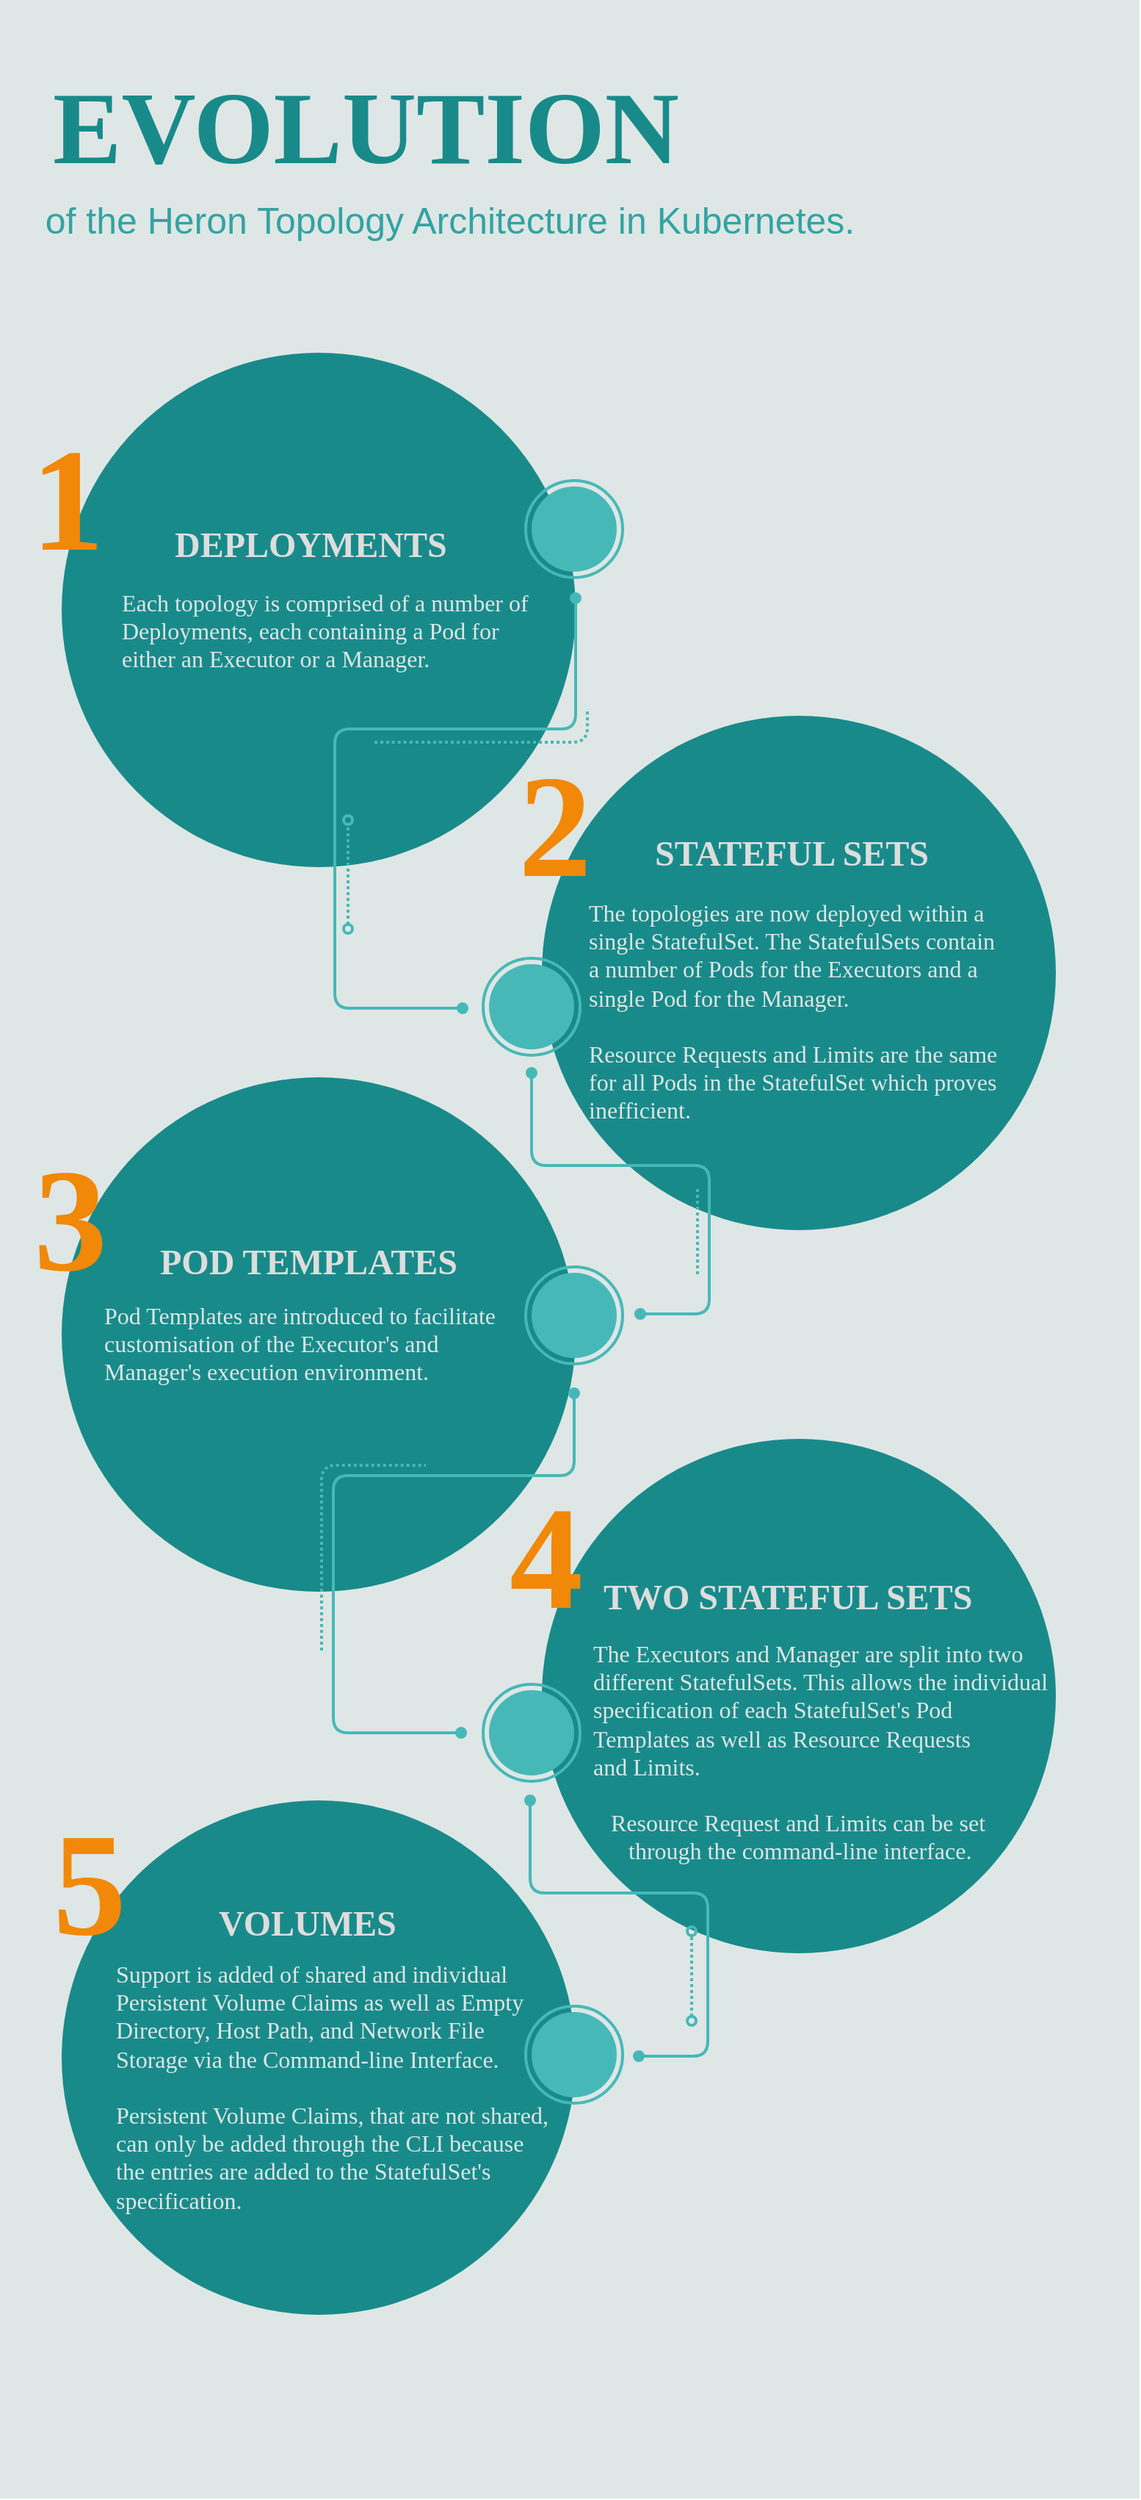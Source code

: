 <mxfile version="15.8.7" type="device"><diagram id="6a731a19-8d31-9384-78a2-239565b7b9f0" name="Page-1"><mxGraphModel dx="796" dy="1708" grid="1" gridSize="10" guides="1" tooltips="1" connect="1" arrows="1" fold="1" page="1" pageScale="1" pageWidth="827" pageHeight="1169" background="none" math="0" shadow="0"><root><mxCell id="0"/><mxCell id="1" parent="0"/><mxCell id="979" value="" style="whiteSpace=wrap;html=1;strokeColor=none;fillColor=#dee7e5;fontFamily=Verdana;fontSize=24;fontColor=#FFFFFF;align=center;" parent="1" vertex="1"><mxGeometry x="854" y="31" width="776" height="1700" as="geometry"/></mxCell><mxCell id="980" value="" style="ellipse;whiteSpace=wrap;html=1;fontFamily=Verdana;fontSize=16;fontColor=#DDDDDD;strokeColor=none;fillColor=#198a8a;" parent="1" vertex="1"><mxGeometry x="896" y="271" width="350" height="350" as="geometry"/></mxCell><mxCell id="981" value="" style="ellipse;whiteSpace=wrap;html=1;fontFamily=Verdana;fontSize=16;fontColor=#DDDDDD;strokeColor=none;fillColor=#198a8a;" parent="1" vertex="1"><mxGeometry x="896" y="764" width="350" height="350" as="geometry"/></mxCell><mxCell id="982" value="" style="ellipse;whiteSpace=wrap;html=1;fontFamily=Verdana;fontSize=16;fontColor=#DDDDDD;strokeColor=none;fillColor=#198a8a;" parent="1" vertex="1"><mxGeometry x="896" y="1256" width="350" height="350" as="geometry"/></mxCell><mxCell id="983" value="" style="ellipse;whiteSpace=wrap;html=1;fontFamily=Verdana;fontSize=16;fontColor=#DDDDDD;strokeColor=none;fillColor=#198a8a;" parent="1" vertex="1"><mxGeometry x="1223" y="1010" width="350" height="350" as="geometry"/></mxCell><mxCell id="984" value="" style="ellipse;whiteSpace=wrap;html=1;fontFamily=Verdana;fontSize=16;fontColor=#DDDDDD;strokeColor=none;fillColor=#198a8a;" parent="1" vertex="1"><mxGeometry x="1223" y="518" width="350" height="350" as="geometry"/></mxCell><mxCell id="985" value="DEPLOYMENTS" style="text;html=1;resizable=0;points=[];autosize=1;align=left;verticalAlign=top;spacingTop=-4;fontSize=24;fontFamily=Verdana;fontColor=#DDDDDD;fontStyle=1" parent="1" vertex="1"><mxGeometry x="971" y="385" width="200" height="30" as="geometry"/></mxCell><mxCell id="986" value="1&amp;nbsp;" style="text;html=1;resizable=0;points=[];autosize=1;align=left;verticalAlign=top;spacingTop=-4;fontSize=100;fontFamily=Verdana;fontColor=#F18808;fontStyle=1" parent="1" vertex="1"><mxGeometry x="873" y="309" width="110" height="120" as="geometry"/></mxCell><mxCell id="987" value="2" style="text;html=1;resizable=0;points=[];autosize=1;align=left;verticalAlign=top;spacingTop=-4;fontSize=100;fontFamily=Verdana;fontColor=#F18808;fontStyle=1" parent="1" vertex="1"><mxGeometry x="1205" y="531" width="74" height="120" as="geometry"/></mxCell><mxCell id="988" value="3" style="text;html=1;resizable=0;points=[];autosize=1;align=left;verticalAlign=top;spacingTop=-4;fontSize=100;fontFamily=Verdana;fontColor=#F18808;fontStyle=1" parent="1" vertex="1"><mxGeometry x="875" y="799" width="74" height="120" as="geometry"/></mxCell><mxCell id="989" value="4" style="text;html=1;resizable=0;points=[];autosize=1;align=left;verticalAlign=top;spacingTop=-4;fontSize=100;fontFamily=Verdana;fontColor=#F18808;fontStyle=1" parent="1" vertex="1"><mxGeometry x="1199" y="1029" width="74" height="120" as="geometry"/></mxCell><mxCell id="990" value="5" style="text;html=1;resizable=0;points=[];autosize=1;align=left;verticalAlign=top;spacingTop=-4;fontSize=100;fontFamily=Verdana;fontColor=#F18808;fontStyle=1" parent="1" vertex="1"><mxGeometry x="888" y="1251" width="74" height="120" as="geometry"/></mxCell><mxCell id="991" value="&lt;div style=&quot;text-align: justify ; line-height: 120%&quot;&gt;&lt;font style=&quot;line-height: 120%&quot; color=&quot;#dee7e5&quot;&gt;Each topology is comprised of a number of&lt;/font&gt;&lt;/div&gt;&lt;div style=&quot;text-align: justify ; line-height: 120%&quot;&gt;&lt;font color=&quot;#dee7e5&quot;&gt;&lt;font style=&quot;line-height: 120%&quot;&gt;Deployments, each&amp;nbsp;&lt;/font&gt;&lt;span&gt;containing a Pod for&lt;/span&gt;&lt;/font&gt;&lt;/div&gt;&lt;div style=&quot;text-align: justify ; line-height: 120%&quot;&gt;&lt;font color=&quot;#dee7e5&quot;&gt;&lt;span&gt;either an Executor or a&amp;nbsp;&lt;/span&gt;&lt;span&gt;Manager.&lt;/span&gt;&lt;/font&gt;&lt;/div&gt;" style="text;resizable=0;points=[];autosize=1;align=left;verticalAlign=top;spacingTop=-4;fontSize=16;fontFamily=Verdana;fontColor=#888888;html=1;" parent="1" vertex="1"><mxGeometry x="935" y="429" width="290" height="60" as="geometry"/></mxCell><mxCell id="992" value="&lt;b&gt;&lt;font style=&quot;font-size: 70px&quot; color=&quot;#198a8a&quot;&gt;EVOLUTION&lt;/font&gt;&lt;/b&gt;" style="whiteSpace=wrap;html=1;strokeColor=none;fillColor=none;fontFamily=Verdana;fontSize=70;fontColor=#dddddd;align=left;" parent="1" vertex="1"><mxGeometry x="888" y="79" width="700" height="78" as="geometry"/></mxCell><mxCell id="994" value="&lt;div style=&quot;line-height: 150%&quot;&gt;STATEFUL SETS&lt;/div&gt;" style="text;html=1;resizable=0;points=[];autosize=1;align=left;verticalAlign=top;spacingTop=-4;fontSize=24;fontFamily=Verdana;fontColor=#DDDDDD;fontStyle=1" parent="1" vertex="1"><mxGeometry x="1298" y="591" width="200" height="40" as="geometry"/></mxCell><mxCell id="995" value="&lt;div&gt;POD TEMPLATES&lt;/div&gt;" style="text;html=1;resizable=0;points=[];autosize=1;align=left;verticalAlign=top;spacingTop=-4;fontSize=24;fontFamily=Verdana;fontColor=#DDDDDD;fontStyle=1" parent="1" vertex="1"><mxGeometry x="961" y="873" width="220" height="30" as="geometry"/></mxCell><mxCell id="996" value="&lt;div style=&quot;line-height: 150%&quot;&gt;TWO STATEFUL SETS&lt;/div&gt;" style="text;html=1;resizable=0;points=[];autosize=1;align=left;verticalAlign=top;spacingTop=-4;fontSize=24;fontFamily=Verdana;fontColor=#DDDDDD;fontStyle=1" parent="1" vertex="1"><mxGeometry x="1263" y="1097" width="270" height="40" as="geometry"/></mxCell><mxCell id="997" value="&lt;div style=&quot;line-height: 150%&quot;&gt;VOLUMES&lt;/div&gt;" style="text;html=1;resizable=0;points=[];autosize=1;align=left;verticalAlign=top;spacingTop=-4;fontSize=24;fontFamily=Verdana;fontColor=#DDDDDD;fontStyle=1" parent="1" vertex="1"><mxGeometry x="1001" y="1319" width="140" height="40" as="geometry"/></mxCell><mxCell id="1000" value="&lt;div style=&quot;line-height: 120%&quot;&gt;&lt;font style=&quot;line-height: 120%&quot; color=&quot;#dee7e5&quot;&gt;&lt;div style=&quot;text-align: justify&quot;&gt;The topologies are now deployed within a&lt;/div&gt;&lt;div style=&quot;text-align: justify&quot;&gt;single StatefulSet. The StatefulSets contain&lt;/div&gt;&lt;div style=&quot;text-align: justify&quot;&gt;a number of&amp;nbsp;&lt;span&gt;Pods for the Executors and a&lt;/span&gt;&lt;/div&gt;&lt;div style=&quot;text-align: justify&quot;&gt;&lt;span&gt;single Pod for the Manager.&lt;/span&gt;&lt;/div&gt;&lt;div style=&quot;text-align: justify&quot;&gt;&lt;span&gt;&lt;br&gt;&lt;/span&gt;&lt;/div&gt;&lt;div style=&quot;text-align: justify&quot;&gt;&lt;span&gt;Resource Requests and Limits are the same&lt;/span&gt;&lt;/div&gt;&lt;div style=&quot;text-align: justify&quot;&gt;&lt;span&gt;for all Pods in the StatefulSet which proves&lt;/span&gt;&lt;/div&gt;&lt;div style=&quot;text-align: justify&quot;&gt;&lt;span&gt;inefficient.&lt;/span&gt;&lt;/div&gt;&lt;/font&gt;&lt;/div&gt;" style="text;resizable=0;points=[];autosize=1;align=left;verticalAlign=top;spacingTop=-4;fontSize=16;fontFamily=Verdana;fontColor=#888888;html=1;" parent="1" vertex="1"><mxGeometry x="1253" y="640" width="290" height="150" as="geometry"/></mxCell><mxCell id="1002" value="&lt;div style=&quot;text-align: justify&quot;&gt;&lt;span&gt;&lt;font color=&quot;#dee7e5&quot;&gt;Pod Templates are introduced to facilitate&lt;/font&gt;&lt;/span&gt;&lt;/div&gt;&lt;div style=&quot;text-align: justify&quot;&gt;&lt;span&gt;&lt;font color=&quot;#dee7e5&quot;&gt;customisation of the Executor's and&lt;/font&gt;&lt;/span&gt;&lt;/div&gt;&lt;div style=&quot;text-align: justify&quot;&gt;&lt;span&gt;&lt;font color=&quot;#dee7e5&quot;&gt;Manager's execution environment.&amp;nbsp;&lt;/font&gt;&lt;/span&gt;&lt;/div&gt;" style="text;html=1;resizable=0;points=[];autosize=1;align=left;verticalAlign=top;spacingTop=-4;fontSize=16;fontColor=#888888;fontFamily=Verdana;" parent="1" vertex="1"><mxGeometry x="923" y="914" width="280" height="60" as="geometry"/></mxCell><mxCell id="1003" value="&lt;div style=&quot;text-align: justify&quot;&gt;&lt;span&gt;&lt;font color=&quot;#dee7e5&quot;&gt;The Executors and Manager are split into two&lt;/font&gt;&lt;/span&gt;&lt;/div&gt;&lt;div style=&quot;text-align: justify&quot;&gt;&lt;span&gt;&lt;font color=&quot;#dee7e5&quot;&gt;different StatefulSets. This allows the individual&lt;/font&gt;&lt;/span&gt;&lt;/div&gt;&lt;div style=&quot;text-align: justify&quot;&gt;&lt;span&gt;&lt;font color=&quot;#dee7e5&quot;&gt;specification of each StatefulSet's Pod&lt;/font&gt;&lt;/span&gt;&lt;/div&gt;&lt;div style=&quot;text-align: justify&quot;&gt;&lt;span&gt;&lt;font color=&quot;#dee7e5&quot;&gt;Templates as well as Resource Requests&lt;/font&gt;&lt;/span&gt;&lt;/div&gt;&lt;div style=&quot;text-align: justify&quot;&gt;&lt;span&gt;&lt;font color=&quot;#dee7e5&quot;&gt;and Limits.&lt;/font&gt;&lt;/span&gt;&lt;/div&gt;&lt;div style=&quot;text-align: justify&quot;&gt;&lt;font color=&quot;#dee7e5&quot;&gt;&lt;br&gt;&lt;/font&gt;&lt;/div&gt;&lt;div style=&quot;text-align: justify&quot;&gt;&lt;span&gt;&lt;font color=&quot;#dee7e5&quot;&gt;&amp;nbsp; &amp;nbsp;Resource Request and Limits can be set&lt;/font&gt;&lt;/span&gt;&lt;/div&gt;&lt;div style=&quot;text-align: justify&quot;&gt;&lt;span&gt;&lt;font color=&quot;#dee7e5&quot;&gt;&amp;nbsp; &amp;nbsp; &amp;nbsp; through the command-line interface.&lt;/font&gt;&lt;/span&gt;&lt;/div&gt;" style="text;html=1;resizable=0;points=[];autosize=1;align=left;verticalAlign=top;spacingTop=-4;fontSize=16;fontColor=#888888;fontFamily=Verdana;" parent="1" vertex="1"><mxGeometry x="1256" y="1144" width="330" height="150" as="geometry"/></mxCell><mxCell id="1004" value="&lt;div style=&quot;text-align: justify&quot;&gt;&lt;span&gt;&lt;font color=&quot;#dee7e5&quot;&gt;Support is added of shared and individual&lt;/font&gt;&lt;/span&gt;&lt;/div&gt;&lt;div style=&quot;text-align: justify&quot;&gt;&lt;span&gt;&lt;font color=&quot;#dee7e5&quot;&gt;Persistent Volume Claims as well as Empty&lt;/font&gt;&lt;/span&gt;&lt;/div&gt;&lt;div style=&quot;text-align: justify&quot;&gt;&lt;span&gt;&lt;font color=&quot;#dee7e5&quot;&gt;Directory, Host Path, and Network File&lt;/font&gt;&lt;/span&gt;&lt;/div&gt;&lt;div style=&quot;text-align: justify&quot;&gt;&lt;span&gt;&lt;font color=&quot;#dee7e5&quot;&gt;Storage via the Command-line Interface.&lt;/font&gt;&lt;/span&gt;&lt;/div&gt;&lt;div style=&quot;text-align: justify&quot;&gt;&lt;font color=&quot;#dee7e5&quot;&gt;&lt;br&gt;&lt;/font&gt;&lt;/div&gt;&lt;div style=&quot;text-align: justify&quot;&gt;&lt;span&gt;&lt;font color=&quot;#dee7e5&quot;&gt;Persistent Volume Claims, that are not shared,&lt;/font&gt;&lt;/span&gt;&lt;/div&gt;&lt;div style=&quot;text-align: justify&quot;&gt;&lt;span&gt;&lt;font color=&quot;#dee7e5&quot;&gt;can only be added through the CLI because&lt;/font&gt;&lt;/span&gt;&lt;/div&gt;&lt;div style=&quot;text-align: justify&quot;&gt;&lt;span&gt;&lt;font color=&quot;#dee7e5&quot;&gt;the entries are added to the StatefulSet's&lt;/font&gt;&lt;/span&gt;&lt;/div&gt;&lt;div style=&quot;text-align: justify&quot;&gt;&lt;span&gt;&lt;font color=&quot;#dee7e5&quot;&gt;specification.&lt;/font&gt;&lt;/span&gt;&lt;/div&gt;" style="text;html=1;resizable=0;points=[];autosize=1;align=left;verticalAlign=top;spacingTop=-4;fontSize=16;fontColor=#888888;fontFamily=Verdana;" parent="1" vertex="1"><mxGeometry x="931" y="1362" width="310" height="170" as="geometry"/></mxCell><mxCell id="1007" value="" style="endArrow=oval;html=1;strokeColor=#47b8b8;fontFamily=Verdana;fontSize=16;fontColor=#DDDDDD;endFill=1;rounded=1;endSize=6;startArrow=oval;startFill=1;strokeWidth=2;movable=1;resizable=1;rotatable=1;deletable=1;editable=1;connectable=1;" parent="1" edge="1"><mxGeometry width="50" height="50" relative="1" as="geometry"><mxPoint x="1169" y="717" as="sourcePoint"/><mxPoint x="1246" y="438" as="targetPoint"/><Array as="points"><mxPoint x="1082" y="717"/><mxPoint x="1082" y="527"/><mxPoint x="1246" y="527"/></Array></mxGeometry></mxCell><mxCell id="1008" value="" style="endArrow=oval;html=1;strokeColor=#47b8b8;fontFamily=Verdana;fontSize=16;fontColor=#DDDDDD;endFill=0;rounded=1;endSize=6;startArrow=oval;startFill=0;dashed=1;strokeWidth=2;dashPattern=1 1;" parent="1" edge="1"><mxGeometry x="1092" y="448" width="50" height="50" as="geometry"><mxPoint x="1091" y="663" as="sourcePoint"/><mxPoint x="1091" y="589" as="targetPoint"/></mxGeometry></mxCell><mxCell id="1009" value="" style="endArrow=none;html=1;strokeColor=#47b8b8;fontFamily=Verdana;fontSize=16;fontColor=#DDDDDD;endFill=0;rounded=1;endSize=6;startArrow=none;startFill=0;strokeWidth=2;dashed=1;dashPattern=1 1;" parent="1" edge="1"><mxGeometry x="1059" y="444" width="50" height="50" as="geometry"><mxPoint x="1109" y="536" as="sourcePoint"/><mxPoint x="1254" y="514" as="targetPoint"/><Array as="points"><mxPoint x="1127" y="536"/><mxPoint x="1174" y="536"/><mxPoint x="1254" y="536"/></Array></mxGeometry></mxCell><mxCell id="1010" value="" style="endArrow=oval;html=1;strokeColor=#47b8b8;fontFamily=Verdana;fontSize=16;fontColor=#DDDDDD;endFill=1;rounded=1;endSize=6;startArrow=oval;startFill=1;strokeWidth=2;movable=1;resizable=1;rotatable=1;deletable=1;editable=1;connectable=1;" parent="1" edge="1"><mxGeometry x="1052" y="761" width="50" height="50" as="geometry"><mxPoint x="1290" y="925" as="sourcePoint"/><mxPoint x="1216" y="761" as="targetPoint"/><Array as="points"><mxPoint x="1337" y="925"/><mxPoint x="1337" y="824"/><mxPoint x="1216" y="824"/></Array></mxGeometry></mxCell><mxCell id="1011" value="" style="endArrow=none;html=1;strokeColor=#47b8b8;fontFamily=Verdana;fontSize=16;fontColor=#DDDDDD;endFill=0;rounded=1;endSize=6;startArrow=none;startFill=0;strokeWidth=2;dashed=1;dashPattern=1 1;" parent="1" edge="1"><mxGeometry x="1066" y="444" width="50" height="50" as="geometry"><mxPoint x="1329" y="898" as="sourcePoint"/><mxPoint x="1329" y="839" as="targetPoint"/></mxGeometry></mxCell><mxCell id="1012" value="" style="endArrow=none;html=1;strokeColor=#47b8b8;fontFamily=Verdana;fontSize=16;fontColor=#DDDDDD;endFill=0;rounded=1;endSize=6;startArrow=none;startFill=0;strokeWidth=2;dashed=1;dashPattern=1 1;" parent="1" edge="1"><mxGeometry x="906" y="1004" width="50" height="50" as="geometry"><mxPoint x="1073" y="1154" as="sourcePoint"/><mxPoint x="1144" y="1028" as="targetPoint"/><Array as="points"><mxPoint x="1073" y="1028"/></Array></mxGeometry></mxCell><mxCell id="1013" value="" style="endArrow=oval;html=1;strokeColor=#47b8b8;fontFamily=Verdana;fontSize=16;fontColor=#DDDDDD;endFill=1;rounded=1;endSize=6;startArrow=oval;startFill=1;strokeWidth=2;movable=1;resizable=1;rotatable=1;deletable=1;editable=1;connectable=1;" parent="1" edge="1"><mxGeometry width="50" height="50" relative="1" as="geometry"><mxPoint x="1168" y="1210" as="sourcePoint"/><mxPoint x="1245" y="979" as="targetPoint"/><Array as="points"><mxPoint x="1081" y="1210"/><mxPoint x="1081" y="1035"/><mxPoint x="1245" y="1035"/></Array></mxGeometry></mxCell><mxCell id="1014" value="" style="endArrow=oval;html=1;strokeColor=#47b8b8;fontFamily=Verdana;fontSize=16;fontColor=#DDDDDD;endFill=1;rounded=1;endSize=6;startArrow=oval;startFill=1;strokeWidth=2;movable=1;resizable=1;rotatable=1;deletable=1;editable=1;connectable=1;" parent="1" edge="1"><mxGeometry x="1051" y="1256" width="50" height="50" as="geometry"><mxPoint x="1289" y="1430" as="sourcePoint"/><mxPoint x="1215" y="1256" as="targetPoint"/><Array as="points"><mxPoint x="1336" y="1430"/><mxPoint x="1336" y="1319"/><mxPoint x="1215" y="1319"/></Array></mxGeometry></mxCell><mxCell id="1015" value="" style="endArrow=oval;html=1;strokeColor=#47b8b8;fontFamily=Verdana;fontSize=16;fontColor=#DDDDDD;endFill=0;rounded=1;endSize=6;startArrow=oval;startFill=0;dashed=1;strokeWidth=2;dashPattern=1 1;" parent="1" edge="1"><mxGeometry x="1326" y="1204" width="50" height="50" as="geometry"><mxPoint x="1325" y="1406" as="sourcePoint"/><mxPoint x="1325" y="1345" as="targetPoint"/></mxGeometry></mxCell><mxCell id="1016" value="" style="group" parent="1" vertex="1" connectable="0"><mxGeometry x="1212" y="358" width="66" height="66" as="geometry"/></mxCell><mxCell id="1017" value="" style="ellipse;whiteSpace=wrap;html=1;fillColor=none;fontFamily=Verdana;fontSize=16;fontColor=#DDDDDD;strokeColor=#47b8b8;strokeWidth=2;" parent="1016" vertex="1"><mxGeometry width="66" height="66" as="geometry"/></mxCell><mxCell id="1018" value="" style="ellipse;whiteSpace=wrap;html=1;fillColor=#47b8b8;fontFamily=Verdana;fontSize=16;fontColor=#DDDDDD;strokeColor=none;" parent="1016" vertex="1"><mxGeometry x="4" y="4" width="58" height="58" as="geometry"/></mxCell><mxCell id="1019" value="" style="group" parent="1" vertex="1" connectable="0"><mxGeometry x="1183" y="683" width="66" height="66" as="geometry"/></mxCell><mxCell id="1020" value="" style="ellipse;whiteSpace=wrap;html=1;fillColor=none;fontFamily=Verdana;fontSize=16;fontColor=#DDDDDD;strokeColor=#47b8b8;strokeWidth=2;" parent="1019" vertex="1"><mxGeometry width="66" height="66" as="geometry"/></mxCell><mxCell id="1021" value="" style="ellipse;whiteSpace=wrap;html=1;fillColor=#47b8b8;fontFamily=Verdana;fontSize=16;fontColor=#DDDDDD;strokeColor=none;" parent="1019" vertex="1"><mxGeometry x="4" y="4" width="58" height="58" as="geometry"/></mxCell><mxCell id="1022" value="" style="group" parent="1" vertex="1" connectable="0"><mxGeometry x="1212" y="893" width="66" height="66" as="geometry"/></mxCell><mxCell id="1023" value="" style="ellipse;whiteSpace=wrap;html=1;fillColor=none;fontFamily=Verdana;fontSize=16;fontColor=#DDDDDD;strokeColor=#47b8b8;strokeWidth=2;" parent="1022" vertex="1"><mxGeometry width="66" height="66" as="geometry"/></mxCell><mxCell id="1024" value="" style="ellipse;whiteSpace=wrap;html=1;fillColor=#47b8b8;fontFamily=Verdana;fontSize=16;fontColor=#DDDDDD;strokeColor=none;" parent="1022" vertex="1"><mxGeometry x="4" y="4" width="58" height="58" as="geometry"/></mxCell><mxCell id="1025" value="" style="group" parent="1" vertex="1" connectable="0"><mxGeometry x="1183" y="1177" width="66" height="66" as="geometry"/></mxCell><mxCell id="1026" value="" style="ellipse;whiteSpace=wrap;html=1;fillColor=none;fontFamily=Verdana;fontSize=16;fontColor=#DDDDDD;strokeColor=#47b8b8;strokeWidth=2;" parent="1025" vertex="1"><mxGeometry width="66" height="66" as="geometry"/></mxCell><mxCell id="1027" value="" style="ellipse;whiteSpace=wrap;html=1;fillColor=#47b8b8;fontFamily=Verdana;fontSize=16;fontColor=#DDDDDD;strokeColor=none;" parent="1025" vertex="1"><mxGeometry x="4" y="4" width="58" height="58" as="geometry"/></mxCell><mxCell id="1028" value="" style="group" parent="1" vertex="1" connectable="0"><mxGeometry x="1212" y="1396" width="66" height="66" as="geometry"/></mxCell><mxCell id="1029" value="" style="ellipse;whiteSpace=wrap;html=1;fillColor=none;fontFamily=Verdana;fontSize=16;fontColor=#DDDDDD;strokeColor=#47b8b8;strokeWidth=2;" parent="1028" vertex="1"><mxGeometry width="66" height="66" as="geometry"/></mxCell><mxCell id="1030" value="" style="ellipse;whiteSpace=wrap;html=1;fillColor=#47b8b8;fontFamily=Verdana;fontSize=16;fontColor=#DDDDDD;strokeColor=none;" parent="1028" vertex="1"><mxGeometry x="4" y="4" width="58" height="58" as="geometry"/></mxCell><mxCell id="PG5YsUtVnUc4iw0e7pgV-1060" value="&lt;font style=&quot;font-size: 25px&quot; color=&quot;#33a3a3&quot;&gt;of the Heron Topology Architecture in Kubernetes.&lt;/font&gt;" style="text;html=1;resizable=0;autosize=1;align=center;verticalAlign=middle;points=[];rounded=0;" parent="1" vertex="1"><mxGeometry x="875" y="170" width="570" height="20" as="geometry"/></mxCell></root></mxGraphModel></diagram></mxfile>